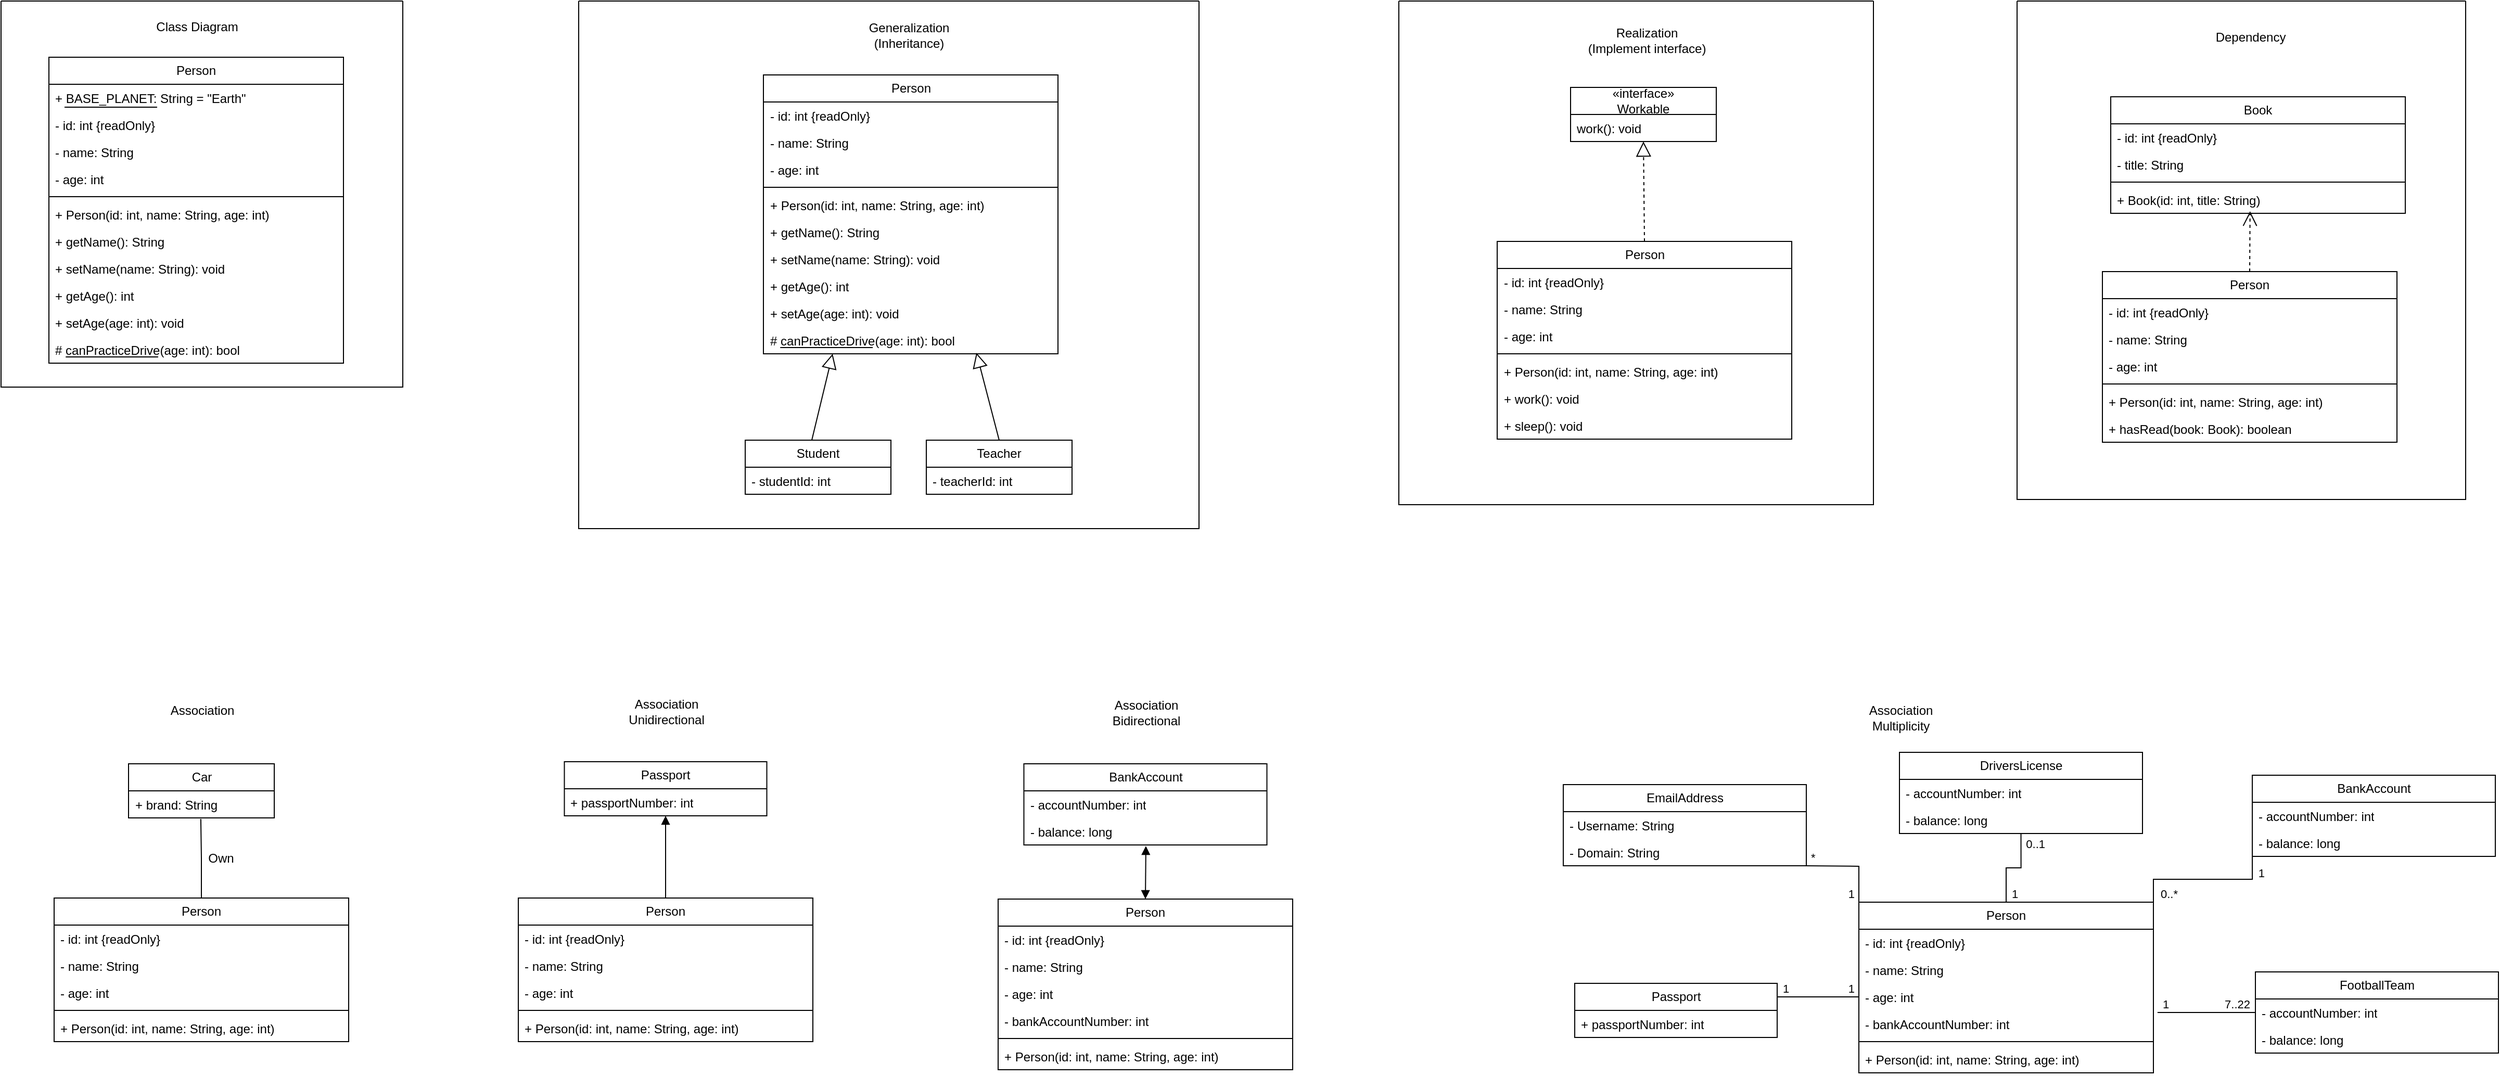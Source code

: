 <mxfile version="24.7.13">
  <diagram name="Page-1" id="etVlhiiT5bMe6d0pypbC">
    <mxGraphModel dx="2284" dy="759" grid="0" gridSize="10" guides="1" tooltips="1" connect="1" arrows="1" fold="1" page="1" pageScale="1" pageWidth="850" pageHeight="1100" background="none" math="0" shadow="0">
      <root>
        <mxCell id="0" />
        <mxCell id="1" parent="0" />
        <mxCell id="fOX6goUL02FyGiLr_u4U-35" value="Person" style="swimlane;fontStyle=0;childLayout=stackLayout;horizontal=1;startSize=26;fillColor=none;horizontalStack=0;resizeParent=1;resizeParentMax=0;resizeLast=0;collapsible=1;marginBottom=0;whiteSpace=wrap;html=1;" vertex="1" parent="1">
          <mxGeometry x="-768" y="102" width="283" height="294" as="geometry" />
        </mxCell>
        <mxCell id="fOX6goUL02FyGiLr_u4U-71" value="+ BASE_PLANET: String = &quot;Earth&quot;" style="text;strokeColor=none;fillColor=none;align=left;verticalAlign=top;spacingLeft=4;spacingRight=4;overflow=hidden;rotatable=0;points=[[0,0.5],[1,0.5]];portConstraint=eastwest;whiteSpace=wrap;html=1;" vertex="1" parent="fOX6goUL02FyGiLr_u4U-35">
          <mxGeometry y="26" width="283" height="26" as="geometry" />
        </mxCell>
        <mxCell id="fOX6goUL02FyGiLr_u4U-47" value="- id: int {readOnly}" style="text;strokeColor=none;fillColor=none;align=left;verticalAlign=top;spacingLeft=4;spacingRight=4;overflow=hidden;rotatable=0;points=[[0,0.5],[1,0.5]];portConstraint=eastwest;whiteSpace=wrap;html=1;" vertex="1" parent="fOX6goUL02FyGiLr_u4U-35">
          <mxGeometry y="52" width="283" height="26" as="geometry" />
        </mxCell>
        <mxCell id="fOX6goUL02FyGiLr_u4U-36" value="- name: String" style="text;strokeColor=none;fillColor=none;align=left;verticalAlign=top;spacingLeft=4;spacingRight=4;overflow=hidden;rotatable=0;points=[[0,0.5],[1,0.5]];portConstraint=eastwest;whiteSpace=wrap;html=1;" vertex="1" parent="fOX6goUL02FyGiLr_u4U-35">
          <mxGeometry y="78" width="283" height="26" as="geometry" />
        </mxCell>
        <mxCell id="fOX6goUL02FyGiLr_u4U-37" value="- age: int" style="text;strokeColor=none;fillColor=none;align=left;verticalAlign=top;spacingLeft=4;spacingRight=4;overflow=hidden;rotatable=0;points=[[0,0.5],[1,0.5]];portConstraint=eastwest;whiteSpace=wrap;html=1;" vertex="1" parent="fOX6goUL02FyGiLr_u4U-35">
          <mxGeometry y="104" width="283" height="26" as="geometry" />
        </mxCell>
        <mxCell id="fOX6goUL02FyGiLr_u4U-39" value="" style="line;strokeWidth=1;fillColor=none;align=left;verticalAlign=middle;spacingTop=-1;spacingLeft=3;spacingRight=3;rotatable=0;labelPosition=right;points=[];portConstraint=eastwest;strokeColor=inherit;" vertex="1" parent="fOX6goUL02FyGiLr_u4U-35">
          <mxGeometry y="130" width="283" height="8" as="geometry" />
        </mxCell>
        <mxCell id="fOX6goUL02FyGiLr_u4U-38" value="+ Person(id: int, name: String, age: int)" style="text;strokeColor=none;fillColor=none;align=left;verticalAlign=top;spacingLeft=4;spacingRight=4;overflow=hidden;rotatable=0;points=[[0,0.5],[1,0.5]];portConstraint=eastwest;whiteSpace=wrap;html=1;" vertex="1" parent="fOX6goUL02FyGiLr_u4U-35">
          <mxGeometry y="138" width="283" height="26" as="geometry" />
        </mxCell>
        <mxCell id="fOX6goUL02FyGiLr_u4U-40" value="&lt;div&gt;+ getName(): String&lt;br&gt;&lt;/div&gt;" style="text;strokeColor=none;fillColor=none;align=left;verticalAlign=top;spacingLeft=4;spacingRight=4;overflow=hidden;rotatable=0;points=[[0,0.5],[1,0.5]];portConstraint=eastwest;whiteSpace=wrap;html=1;" vertex="1" parent="fOX6goUL02FyGiLr_u4U-35">
          <mxGeometry y="164" width="283" height="26" as="geometry" />
        </mxCell>
        <mxCell id="fOX6goUL02FyGiLr_u4U-41" value="+ setName(name: String): void" style="text;strokeColor=none;fillColor=none;align=left;verticalAlign=top;spacingLeft=4;spacingRight=4;overflow=hidden;rotatable=0;points=[[0,0.5],[1,0.5]];portConstraint=eastwest;whiteSpace=wrap;html=1;" vertex="1" parent="fOX6goUL02FyGiLr_u4U-35">
          <mxGeometry y="190" width="283" height="26" as="geometry" />
        </mxCell>
        <mxCell id="fOX6goUL02FyGiLr_u4U-42" value="+ getAge(): int" style="text;strokeColor=none;fillColor=none;align=left;verticalAlign=top;spacingLeft=4;spacingRight=4;overflow=hidden;rotatable=0;points=[[0,0.5],[1,0.5]];portConstraint=eastwest;whiteSpace=wrap;html=1;" vertex="1" parent="fOX6goUL02FyGiLr_u4U-35">
          <mxGeometry y="216" width="283" height="26" as="geometry" />
        </mxCell>
        <mxCell id="fOX6goUL02FyGiLr_u4U-43" value="+ setAge(age: int): void" style="text;strokeColor=none;fillColor=none;align=left;verticalAlign=top;spacingLeft=4;spacingRight=4;overflow=hidden;rotatable=0;points=[[0,0.5],[1,0.5]];portConstraint=eastwest;whiteSpace=wrap;html=1;" vertex="1" parent="fOX6goUL02FyGiLr_u4U-35">
          <mxGeometry y="242" width="283" height="26" as="geometry" />
        </mxCell>
        <mxCell id="fOX6goUL02FyGiLr_u4U-44" value="# &lt;span&gt;canPracticeDrive&lt;/span&gt;(age: int): bool" style="text;strokeColor=none;fillColor=none;align=left;verticalAlign=top;spacingLeft=4;spacingRight=4;overflow=hidden;rotatable=0;points=[[0,0.5],[1,0.5]];portConstraint=eastwest;whiteSpace=wrap;html=1;fontStyle=0" vertex="1" parent="fOX6goUL02FyGiLr_u4U-35">
          <mxGeometry y="268" width="283" height="26" as="geometry" />
        </mxCell>
        <mxCell id="fOX6goUL02FyGiLr_u4U-45" value="" style="endArrow=none;html=1;rounded=0;exitX=0.057;exitY=0.769;exitDx=0;exitDy=0;exitPerimeter=0;" edge="1" parent="fOX6goUL02FyGiLr_u4U-35" source="fOX6goUL02FyGiLr_u4U-44">
          <mxGeometry width="50" height="50" relative="1" as="geometry">
            <mxPoint x="48" y="286" as="sourcePoint" />
            <mxPoint x="105" y="288" as="targetPoint" />
          </mxGeometry>
        </mxCell>
        <mxCell id="fOX6goUL02FyGiLr_u4U-46" value="Class Diagram" style="text;html=1;align=center;verticalAlign=middle;resizable=0;points=[];autosize=1;strokeColor=none;fillColor=none;" vertex="1" parent="1">
          <mxGeometry x="-675" y="60" width="97" height="26" as="geometry" />
        </mxCell>
        <mxCell id="fOX6goUL02FyGiLr_u4U-48" value="" style="swimlane;startSize=0;" vertex="1" parent="1">
          <mxGeometry x="-814" y="48" width="386" height="371" as="geometry" />
        </mxCell>
        <mxCell id="fOX6goUL02FyGiLr_u4U-72" value="" style="endArrow=none;html=1;rounded=0;exitX=0.057;exitY=0.769;exitDx=0;exitDy=0;exitPerimeter=0;" edge="1" parent="fOX6goUL02FyGiLr_u4U-48">
          <mxGeometry width="50" height="50" relative="1" as="geometry">
            <mxPoint x="61" y="102" as="sourcePoint" />
            <mxPoint x="150" y="102" as="targetPoint" />
          </mxGeometry>
        </mxCell>
        <mxCell id="fOX6goUL02FyGiLr_u4U-52" value="" style="endArrow=block;endFill=0;endSize=12;html=1;rounded=0;exitX=0.457;exitY=0;exitDx=0;exitDy=0;exitPerimeter=0;entryX=0.221;entryY=0.962;entryDx=0;entryDy=0;entryPerimeter=0;" edge="1" parent="1" source="fOX6goUL02FyGiLr_u4U-18">
          <mxGeometry width="160" relative="1" as="geometry">
            <mxPoint x="-131" y="424" as="sourcePoint" />
            <mxPoint x="-14.993" y="387.012" as="targetPoint" />
          </mxGeometry>
        </mxCell>
        <mxCell id="fOX6goUL02FyGiLr_u4U-55" value="" style="swimlane;startSize=0;" vertex="1" parent="1">
          <mxGeometry x="-259" y="48" width="596" height="507" as="geometry" />
        </mxCell>
        <mxCell id="fOX6goUL02FyGiLr_u4U-58" value="Person" style="swimlane;fontStyle=0;childLayout=stackLayout;horizontal=1;startSize=26;fillColor=none;horizontalStack=0;resizeParent=1;resizeParentMax=0;resizeLast=0;collapsible=1;marginBottom=0;whiteSpace=wrap;html=1;" vertex="1" parent="fOX6goUL02FyGiLr_u4U-55">
          <mxGeometry x="177.5" y="71" width="283" height="268" as="geometry" />
        </mxCell>
        <mxCell id="fOX6goUL02FyGiLr_u4U-59" value="- id: int {readOnly}" style="text;strokeColor=none;fillColor=none;align=left;verticalAlign=top;spacingLeft=4;spacingRight=4;overflow=hidden;rotatable=0;points=[[0,0.5],[1,0.5]];portConstraint=eastwest;whiteSpace=wrap;html=1;" vertex="1" parent="fOX6goUL02FyGiLr_u4U-58">
          <mxGeometry y="26" width="283" height="26" as="geometry" />
        </mxCell>
        <mxCell id="fOX6goUL02FyGiLr_u4U-60" value="- name: String" style="text;strokeColor=none;fillColor=none;align=left;verticalAlign=top;spacingLeft=4;spacingRight=4;overflow=hidden;rotatable=0;points=[[0,0.5],[1,0.5]];portConstraint=eastwest;whiteSpace=wrap;html=1;" vertex="1" parent="fOX6goUL02FyGiLr_u4U-58">
          <mxGeometry y="52" width="283" height="26" as="geometry" />
        </mxCell>
        <mxCell id="fOX6goUL02FyGiLr_u4U-61" value="- age: int" style="text;strokeColor=none;fillColor=none;align=left;verticalAlign=top;spacingLeft=4;spacingRight=4;overflow=hidden;rotatable=0;points=[[0,0.5],[1,0.5]];portConstraint=eastwest;whiteSpace=wrap;html=1;" vertex="1" parent="fOX6goUL02FyGiLr_u4U-58">
          <mxGeometry y="78" width="283" height="26" as="geometry" />
        </mxCell>
        <mxCell id="fOX6goUL02FyGiLr_u4U-62" value="" style="line;strokeWidth=1;fillColor=none;align=left;verticalAlign=middle;spacingTop=-1;spacingLeft=3;spacingRight=3;rotatable=0;labelPosition=right;points=[];portConstraint=eastwest;strokeColor=inherit;" vertex="1" parent="fOX6goUL02FyGiLr_u4U-58">
          <mxGeometry y="104" width="283" height="8" as="geometry" />
        </mxCell>
        <mxCell id="fOX6goUL02FyGiLr_u4U-63" value="+ Person(id: int, name: String, age: int)" style="text;strokeColor=none;fillColor=none;align=left;verticalAlign=top;spacingLeft=4;spacingRight=4;overflow=hidden;rotatable=0;points=[[0,0.5],[1,0.5]];portConstraint=eastwest;whiteSpace=wrap;html=1;" vertex="1" parent="fOX6goUL02FyGiLr_u4U-58">
          <mxGeometry y="112" width="283" height="26" as="geometry" />
        </mxCell>
        <mxCell id="fOX6goUL02FyGiLr_u4U-64" value="&lt;div&gt;+ getName(): String&lt;br&gt;&lt;/div&gt;" style="text;strokeColor=none;fillColor=none;align=left;verticalAlign=top;spacingLeft=4;spacingRight=4;overflow=hidden;rotatable=0;points=[[0,0.5],[1,0.5]];portConstraint=eastwest;whiteSpace=wrap;html=1;" vertex="1" parent="fOX6goUL02FyGiLr_u4U-58">
          <mxGeometry y="138" width="283" height="26" as="geometry" />
        </mxCell>
        <mxCell id="fOX6goUL02FyGiLr_u4U-65" value="+ setName(name: String): void" style="text;strokeColor=none;fillColor=none;align=left;verticalAlign=top;spacingLeft=4;spacingRight=4;overflow=hidden;rotatable=0;points=[[0,0.5],[1,0.5]];portConstraint=eastwest;whiteSpace=wrap;html=1;" vertex="1" parent="fOX6goUL02FyGiLr_u4U-58">
          <mxGeometry y="164" width="283" height="26" as="geometry" />
        </mxCell>
        <mxCell id="fOX6goUL02FyGiLr_u4U-66" value="+ getAge(): int" style="text;strokeColor=none;fillColor=none;align=left;verticalAlign=top;spacingLeft=4;spacingRight=4;overflow=hidden;rotatable=0;points=[[0,0.5],[1,0.5]];portConstraint=eastwest;whiteSpace=wrap;html=1;" vertex="1" parent="fOX6goUL02FyGiLr_u4U-58">
          <mxGeometry y="190" width="283" height="26" as="geometry" />
        </mxCell>
        <mxCell id="fOX6goUL02FyGiLr_u4U-67" value="+ setAge(age: int): void" style="text;strokeColor=none;fillColor=none;align=left;verticalAlign=top;spacingLeft=4;spacingRight=4;overflow=hidden;rotatable=0;points=[[0,0.5],[1,0.5]];portConstraint=eastwest;whiteSpace=wrap;html=1;" vertex="1" parent="fOX6goUL02FyGiLr_u4U-58">
          <mxGeometry y="216" width="283" height="26" as="geometry" />
        </mxCell>
        <mxCell id="fOX6goUL02FyGiLr_u4U-68" value="# &lt;span&gt;canPracticeDrive&lt;/span&gt;(age: int): bool" style="text;strokeColor=none;fillColor=none;align=left;verticalAlign=top;spacingLeft=4;spacingRight=4;overflow=hidden;rotatable=0;points=[[0,0.5],[1,0.5]];portConstraint=eastwest;whiteSpace=wrap;html=1;fontStyle=0" vertex="1" parent="fOX6goUL02FyGiLr_u4U-58">
          <mxGeometry y="242" width="283" height="26" as="geometry" />
        </mxCell>
        <mxCell id="fOX6goUL02FyGiLr_u4U-69" value="" style="endArrow=none;html=1;rounded=0;exitX=0.057;exitY=0.769;exitDx=0;exitDy=0;exitPerimeter=0;" edge="1" parent="fOX6goUL02FyGiLr_u4U-58" source="fOX6goUL02FyGiLr_u4U-68">
          <mxGeometry width="50" height="50" relative="1" as="geometry">
            <mxPoint x="48" y="286" as="sourcePoint" />
            <mxPoint x="105" y="262" as="targetPoint" />
          </mxGeometry>
        </mxCell>
        <mxCell id="fOX6goUL02FyGiLr_u4U-49" value="Generalization &lt;br&gt;&lt;div&gt;(Inheritance)&lt;/div&gt;" style="text;html=1;align=center;verticalAlign=middle;resizable=0;points=[];autosize=1;strokeColor=none;fillColor=none;" vertex="1" parent="fOX6goUL02FyGiLr_u4U-55">
          <mxGeometry x="269" y="12" width="95" height="41" as="geometry" />
        </mxCell>
        <mxCell id="fOX6goUL02FyGiLr_u4U-22" value="Teacher" style="swimlane;fontStyle=0;childLayout=stackLayout;horizontal=1;startSize=26;fillColor=none;horizontalStack=0;resizeParent=1;resizeParentMax=0;resizeLast=0;collapsible=1;marginBottom=0;whiteSpace=wrap;html=1;" vertex="1" parent="fOX6goUL02FyGiLr_u4U-55">
          <mxGeometry x="334" y="422" width="140" height="52" as="geometry" />
        </mxCell>
        <mxCell id="fOX6goUL02FyGiLr_u4U-57" value="- teacherId: int" style="text;strokeColor=none;fillColor=none;align=left;verticalAlign=top;spacingLeft=4;spacingRight=4;overflow=hidden;rotatable=0;points=[[0,0.5],[1,0.5]];portConstraint=eastwest;whiteSpace=wrap;html=1;" vertex="1" parent="fOX6goUL02FyGiLr_u4U-55">
          <mxGeometry x="334" y="448" width="140" height="26" as="geometry" />
        </mxCell>
        <mxCell id="fOX6goUL02FyGiLr_u4U-18" value="Student" style="swimlane;fontStyle=0;childLayout=stackLayout;horizontal=1;startSize=26;fillColor=none;horizontalStack=0;resizeParent=1;resizeParentMax=0;resizeLast=0;collapsible=1;marginBottom=0;whiteSpace=wrap;html=1;" vertex="1" parent="fOX6goUL02FyGiLr_u4U-55">
          <mxGeometry x="160" y="422" width="140" height="52" as="geometry" />
        </mxCell>
        <mxCell id="fOX6goUL02FyGiLr_u4U-70" value="- studentId: int" style="text;strokeColor=none;fillColor=none;align=left;verticalAlign=top;spacingLeft=4;spacingRight=4;overflow=hidden;rotatable=0;points=[[0,0.5],[1,0.5]];portConstraint=eastwest;whiteSpace=wrap;html=1;" vertex="1" parent="fOX6goUL02FyGiLr_u4U-18">
          <mxGeometry y="26" width="140" height="26" as="geometry" />
        </mxCell>
        <mxCell id="fOX6goUL02FyGiLr_u4U-53" value="" style="endArrow=block;endFill=0;endSize=12;html=1;rounded=0;exitX=0.5;exitY=0;exitDx=0;exitDy=0;entryX=0.723;entryY=0.962;entryDx=0;entryDy=0;entryPerimeter=0;" edge="1" parent="fOX6goUL02FyGiLr_u4U-55" source="fOX6goUL02FyGiLr_u4U-22" target="fOX6goUL02FyGiLr_u4U-68">
          <mxGeometry width="160" relative="1" as="geometry">
            <mxPoint x="144" y="433" as="sourcePoint" />
            <mxPoint x="320" y="338" as="targetPoint" />
          </mxGeometry>
        </mxCell>
        <mxCell id="fOX6goUL02FyGiLr_u4U-73" value="Person" style="swimlane;fontStyle=0;childLayout=stackLayout;horizontal=1;startSize=26;fillColor=none;horizontalStack=0;resizeParent=1;resizeParentMax=0;resizeLast=0;collapsible=1;marginBottom=0;whiteSpace=wrap;html=1;" vertex="1" parent="1">
          <mxGeometry x="623.5" y="279" width="283" height="190" as="geometry" />
        </mxCell>
        <mxCell id="fOX6goUL02FyGiLr_u4U-74" value="- id: int {readOnly}" style="text;strokeColor=none;fillColor=none;align=left;verticalAlign=top;spacingLeft=4;spacingRight=4;overflow=hidden;rotatable=0;points=[[0,0.5],[1,0.5]];portConstraint=eastwest;whiteSpace=wrap;html=1;" vertex="1" parent="fOX6goUL02FyGiLr_u4U-73">
          <mxGeometry y="26" width="283" height="26" as="geometry" />
        </mxCell>
        <mxCell id="fOX6goUL02FyGiLr_u4U-75" value="- name: String" style="text;strokeColor=none;fillColor=none;align=left;verticalAlign=top;spacingLeft=4;spacingRight=4;overflow=hidden;rotatable=0;points=[[0,0.5],[1,0.5]];portConstraint=eastwest;whiteSpace=wrap;html=1;" vertex="1" parent="fOX6goUL02FyGiLr_u4U-73">
          <mxGeometry y="52" width="283" height="26" as="geometry" />
        </mxCell>
        <mxCell id="fOX6goUL02FyGiLr_u4U-76" value="- age: int" style="text;strokeColor=none;fillColor=none;align=left;verticalAlign=top;spacingLeft=4;spacingRight=4;overflow=hidden;rotatable=0;points=[[0,0.5],[1,0.5]];portConstraint=eastwest;whiteSpace=wrap;html=1;" vertex="1" parent="fOX6goUL02FyGiLr_u4U-73">
          <mxGeometry y="78" width="283" height="26" as="geometry" />
        </mxCell>
        <mxCell id="fOX6goUL02FyGiLr_u4U-77" value="" style="line;strokeWidth=1;fillColor=none;align=left;verticalAlign=middle;spacingTop=-1;spacingLeft=3;spacingRight=3;rotatable=0;labelPosition=right;points=[];portConstraint=eastwest;strokeColor=inherit;" vertex="1" parent="fOX6goUL02FyGiLr_u4U-73">
          <mxGeometry y="104" width="283" height="8" as="geometry" />
        </mxCell>
        <mxCell id="fOX6goUL02FyGiLr_u4U-78" value="+ Person(id: int, name: String, age: int)" style="text;strokeColor=none;fillColor=none;align=left;verticalAlign=top;spacingLeft=4;spacingRight=4;overflow=hidden;rotatable=0;points=[[0,0.5],[1,0.5]];portConstraint=eastwest;whiteSpace=wrap;html=1;" vertex="1" parent="fOX6goUL02FyGiLr_u4U-73">
          <mxGeometry y="112" width="283" height="26" as="geometry" />
        </mxCell>
        <mxCell id="fOX6goUL02FyGiLr_u4U-89" value="+ work(): void" style="text;strokeColor=none;fillColor=none;align=left;verticalAlign=top;spacingLeft=4;spacingRight=4;overflow=hidden;rotatable=0;points=[[0,0.5],[1,0.5]];portConstraint=eastwest;whiteSpace=wrap;html=1;" vertex="1" parent="fOX6goUL02FyGiLr_u4U-73">
          <mxGeometry y="138" width="283" height="26" as="geometry" />
        </mxCell>
        <mxCell id="fOX6goUL02FyGiLr_u4U-90" value="+ sleep(): void" style="text;strokeColor=none;fillColor=none;align=left;verticalAlign=top;spacingLeft=4;spacingRight=4;overflow=hidden;rotatable=0;points=[[0,0.5],[1,0.5]];portConstraint=eastwest;whiteSpace=wrap;html=1;" vertex="1" parent="fOX6goUL02FyGiLr_u4U-73">
          <mxGeometry y="164" width="283" height="26" as="geometry" />
        </mxCell>
        <mxCell id="fOX6goUL02FyGiLr_u4U-110" value="" style="swimlane;startSize=0;" vertex="1" parent="1">
          <mxGeometry x="529" y="48" width="456" height="484" as="geometry" />
        </mxCell>
        <mxCell id="fOX6goUL02FyGiLr_u4U-85" value="&lt;div&gt;«interface»&lt;br&gt;&lt;/div&gt;&lt;div&gt;Workable&lt;/div&gt;" style="swimlane;fontStyle=0;childLayout=stackLayout;horizontal=1;startSize=26;fillColor=none;horizontalStack=0;resizeParent=1;resizeParentMax=0;resizeLast=0;collapsible=1;marginBottom=0;whiteSpace=wrap;html=1;" vertex="1" parent="fOX6goUL02FyGiLr_u4U-110">
          <mxGeometry x="165" y="83" width="140" height="52" as="geometry" />
        </mxCell>
        <mxCell id="fOX6goUL02FyGiLr_u4U-86" value="work(): void" style="text;strokeColor=none;fillColor=none;align=left;verticalAlign=top;spacingLeft=4;spacingRight=4;overflow=hidden;rotatable=0;points=[[0,0.5],[1,0.5]];portConstraint=eastwest;whiteSpace=wrap;html=1;" vertex="1" parent="fOX6goUL02FyGiLr_u4U-85">
          <mxGeometry y="26" width="140" height="26" as="geometry" />
        </mxCell>
        <mxCell id="fOX6goUL02FyGiLr_u4U-112" value="&lt;div&gt;Realization&lt;/div&gt;(Implement interface)" style="text;html=1;align=center;verticalAlign=middle;resizable=0;points=[];autosize=1;strokeColor=none;fillColor=none;" vertex="1" parent="fOX6goUL02FyGiLr_u4U-110">
          <mxGeometry x="172" y="17" width="131" height="41" as="geometry" />
        </mxCell>
        <mxCell id="fOX6goUL02FyGiLr_u4U-111" value="" style="endArrow=block;dashed=1;endFill=0;endSize=12;html=1;rounded=0;exitX=0.5;exitY=0;exitDx=0;exitDy=0;entryX=0.5;entryY=1;entryDx=0;entryDy=0;" edge="1" parent="1" source="fOX6goUL02FyGiLr_u4U-73" target="fOX6goUL02FyGiLr_u4U-85">
          <mxGeometry width="160" relative="1" as="geometry">
            <mxPoint x="793" y="240" as="sourcePoint" />
            <mxPoint x="953" y="240" as="targetPoint" />
          </mxGeometry>
        </mxCell>
        <mxCell id="fOX6goUL02FyGiLr_u4U-113" value="Person" style="swimlane;fontStyle=0;childLayout=stackLayout;horizontal=1;startSize=26;fillColor=none;horizontalStack=0;resizeParent=1;resizeParentMax=0;resizeLast=0;collapsible=1;marginBottom=0;whiteSpace=wrap;html=1;" vertex="1" parent="1">
          <mxGeometry x="1205" y="308" width="283" height="164" as="geometry" />
        </mxCell>
        <mxCell id="fOX6goUL02FyGiLr_u4U-114" value="- id: int {readOnly}" style="text;strokeColor=none;fillColor=none;align=left;verticalAlign=top;spacingLeft=4;spacingRight=4;overflow=hidden;rotatable=0;points=[[0,0.5],[1,0.5]];portConstraint=eastwest;whiteSpace=wrap;html=1;" vertex="1" parent="fOX6goUL02FyGiLr_u4U-113">
          <mxGeometry y="26" width="283" height="26" as="geometry" />
        </mxCell>
        <mxCell id="fOX6goUL02FyGiLr_u4U-115" value="- name: String" style="text;strokeColor=none;fillColor=none;align=left;verticalAlign=top;spacingLeft=4;spacingRight=4;overflow=hidden;rotatable=0;points=[[0,0.5],[1,0.5]];portConstraint=eastwest;whiteSpace=wrap;html=1;" vertex="1" parent="fOX6goUL02FyGiLr_u4U-113">
          <mxGeometry y="52" width="283" height="26" as="geometry" />
        </mxCell>
        <mxCell id="fOX6goUL02FyGiLr_u4U-116" value="- age: int" style="text;strokeColor=none;fillColor=none;align=left;verticalAlign=top;spacingLeft=4;spacingRight=4;overflow=hidden;rotatable=0;points=[[0,0.5],[1,0.5]];portConstraint=eastwest;whiteSpace=wrap;html=1;" vertex="1" parent="fOX6goUL02FyGiLr_u4U-113">
          <mxGeometry y="78" width="283" height="26" as="geometry" />
        </mxCell>
        <mxCell id="fOX6goUL02FyGiLr_u4U-117" value="" style="line;strokeWidth=1;fillColor=none;align=left;verticalAlign=middle;spacingTop=-1;spacingLeft=3;spacingRight=3;rotatable=0;labelPosition=right;points=[];portConstraint=eastwest;strokeColor=inherit;" vertex="1" parent="fOX6goUL02FyGiLr_u4U-113">
          <mxGeometry y="104" width="283" height="8" as="geometry" />
        </mxCell>
        <mxCell id="fOX6goUL02FyGiLr_u4U-118" value="+ Person(id: int, name: String, age: int)" style="text;strokeColor=none;fillColor=none;align=left;verticalAlign=top;spacingLeft=4;spacingRight=4;overflow=hidden;rotatable=0;points=[[0,0.5],[1,0.5]];portConstraint=eastwest;whiteSpace=wrap;html=1;" vertex="1" parent="fOX6goUL02FyGiLr_u4U-113">
          <mxGeometry y="112" width="283" height="26" as="geometry" />
        </mxCell>
        <mxCell id="fOX6goUL02FyGiLr_u4U-119" value="+ hasRead(book: Book): boolean" style="text;strokeColor=none;fillColor=none;align=left;verticalAlign=top;spacingLeft=4;spacingRight=4;overflow=hidden;rotatable=0;points=[[0,0.5],[1,0.5]];portConstraint=eastwest;whiteSpace=wrap;html=1;" vertex="1" parent="fOX6goUL02FyGiLr_u4U-113">
          <mxGeometry y="138" width="283" height="26" as="geometry" />
        </mxCell>
        <mxCell id="fOX6goUL02FyGiLr_u4U-121" value="Book" style="swimlane;fontStyle=0;childLayout=stackLayout;horizontal=1;startSize=26;fillColor=none;horizontalStack=0;resizeParent=1;resizeParentMax=0;resizeLast=0;collapsible=1;marginBottom=0;whiteSpace=wrap;html=1;" vertex="1" parent="1">
          <mxGeometry x="1213" y="140" width="283" height="112" as="geometry" />
        </mxCell>
        <mxCell id="fOX6goUL02FyGiLr_u4U-122" value="- id: int {readOnly}" style="text;strokeColor=none;fillColor=none;align=left;verticalAlign=top;spacingLeft=4;spacingRight=4;overflow=hidden;rotatable=0;points=[[0,0.5],[1,0.5]];portConstraint=eastwest;whiteSpace=wrap;html=1;" vertex="1" parent="fOX6goUL02FyGiLr_u4U-121">
          <mxGeometry y="26" width="283" height="26" as="geometry" />
        </mxCell>
        <mxCell id="fOX6goUL02FyGiLr_u4U-123" value="- title: String" style="text;strokeColor=none;fillColor=none;align=left;verticalAlign=top;spacingLeft=4;spacingRight=4;overflow=hidden;rotatable=0;points=[[0,0.5],[1,0.5]];portConstraint=eastwest;whiteSpace=wrap;html=1;" vertex="1" parent="fOX6goUL02FyGiLr_u4U-121">
          <mxGeometry y="52" width="283" height="26" as="geometry" />
        </mxCell>
        <mxCell id="fOX6goUL02FyGiLr_u4U-125" value="" style="line;strokeWidth=1;fillColor=none;align=left;verticalAlign=middle;spacingTop=-1;spacingLeft=3;spacingRight=3;rotatable=0;labelPosition=right;points=[];portConstraint=eastwest;strokeColor=inherit;" vertex="1" parent="fOX6goUL02FyGiLr_u4U-121">
          <mxGeometry y="78" width="283" height="8" as="geometry" />
        </mxCell>
        <mxCell id="fOX6goUL02FyGiLr_u4U-126" value="+ Book(id: int, title: String)" style="text;strokeColor=none;fillColor=none;align=left;verticalAlign=top;spacingLeft=4;spacingRight=4;overflow=hidden;rotatable=0;points=[[0,0.5],[1,0.5]];portConstraint=eastwest;whiteSpace=wrap;html=1;" vertex="1" parent="fOX6goUL02FyGiLr_u4U-121">
          <mxGeometry y="86" width="283" height="26" as="geometry" />
        </mxCell>
        <mxCell id="fOX6goUL02FyGiLr_u4U-128" value="" style="endArrow=open;endSize=12;dashed=1;html=1;rounded=0;exitX=0.5;exitY=0;exitDx=0;exitDy=0;entryX=0.473;entryY=0.923;entryDx=0;entryDy=0;entryPerimeter=0;" edge="1" parent="1" source="fOX6goUL02FyGiLr_u4U-113" target="fOX6goUL02FyGiLr_u4U-126">
          <mxGeometry width="160" relative="1" as="geometry">
            <mxPoint x="1527" y="295" as="sourcePoint" />
            <mxPoint x="1424" y="282" as="targetPoint" />
          </mxGeometry>
        </mxCell>
        <mxCell id="fOX6goUL02FyGiLr_u4U-133" value="" style="swimlane;startSize=0;" vertex="1" parent="1">
          <mxGeometry x="1123" y="48" width="431" height="479" as="geometry" />
        </mxCell>
        <mxCell id="fOX6goUL02FyGiLr_u4U-134" value="Dependency" style="text;html=1;align=center;verticalAlign=middle;resizable=0;points=[];autosize=1;strokeColor=none;fillColor=none;" vertex="1" parent="fOX6goUL02FyGiLr_u4U-133">
          <mxGeometry x="181" y="22" width="85" height="26" as="geometry" />
        </mxCell>
        <mxCell id="fOX6goUL02FyGiLr_u4U-135" value="Person" style="swimlane;fontStyle=0;childLayout=stackLayout;horizontal=1;startSize=26;fillColor=none;horizontalStack=0;resizeParent=1;resizeParentMax=0;resizeLast=0;collapsible=1;marginBottom=0;whiteSpace=wrap;html=1;" vertex="1" parent="1">
          <mxGeometry x="-763" y="910" width="283" height="138" as="geometry" />
        </mxCell>
        <mxCell id="fOX6goUL02FyGiLr_u4U-136" value="- id: int {readOnly}" style="text;strokeColor=none;fillColor=none;align=left;verticalAlign=top;spacingLeft=4;spacingRight=4;overflow=hidden;rotatable=0;points=[[0,0.5],[1,0.5]];portConstraint=eastwest;whiteSpace=wrap;html=1;" vertex="1" parent="fOX6goUL02FyGiLr_u4U-135">
          <mxGeometry y="26" width="283" height="26" as="geometry" />
        </mxCell>
        <mxCell id="fOX6goUL02FyGiLr_u4U-137" value="- name: String" style="text;strokeColor=none;fillColor=none;align=left;verticalAlign=top;spacingLeft=4;spacingRight=4;overflow=hidden;rotatable=0;points=[[0,0.5],[1,0.5]];portConstraint=eastwest;whiteSpace=wrap;html=1;" vertex="1" parent="fOX6goUL02FyGiLr_u4U-135">
          <mxGeometry y="52" width="283" height="26" as="geometry" />
        </mxCell>
        <mxCell id="fOX6goUL02FyGiLr_u4U-138" value="- age: int" style="text;strokeColor=none;fillColor=none;align=left;verticalAlign=top;spacingLeft=4;spacingRight=4;overflow=hidden;rotatable=0;points=[[0,0.5],[1,0.5]];portConstraint=eastwest;whiteSpace=wrap;html=1;" vertex="1" parent="fOX6goUL02FyGiLr_u4U-135">
          <mxGeometry y="78" width="283" height="26" as="geometry" />
        </mxCell>
        <mxCell id="fOX6goUL02FyGiLr_u4U-139" value="" style="line;strokeWidth=1;fillColor=none;align=left;verticalAlign=middle;spacingTop=-1;spacingLeft=3;spacingRight=3;rotatable=0;labelPosition=right;points=[];portConstraint=eastwest;strokeColor=inherit;" vertex="1" parent="fOX6goUL02FyGiLr_u4U-135">
          <mxGeometry y="104" width="283" height="8" as="geometry" />
        </mxCell>
        <mxCell id="fOX6goUL02FyGiLr_u4U-140" value="+ Person(id: int, name: String, age: int)" style="text;strokeColor=none;fillColor=none;align=left;verticalAlign=top;spacingLeft=4;spacingRight=4;overflow=hidden;rotatable=0;points=[[0,0.5],[1,0.5]];portConstraint=eastwest;whiteSpace=wrap;html=1;" vertex="1" parent="fOX6goUL02FyGiLr_u4U-135">
          <mxGeometry y="112" width="283" height="26" as="geometry" />
        </mxCell>
        <mxCell id="fOX6goUL02FyGiLr_u4U-142" value="Car" style="swimlane;fontStyle=0;childLayout=stackLayout;horizontal=1;startSize=26;fillColor=none;horizontalStack=0;resizeParent=1;resizeParentMax=0;resizeLast=0;collapsible=1;marginBottom=0;whiteSpace=wrap;html=1;" vertex="1" parent="1">
          <mxGeometry x="-691.5" y="781" width="140" height="52" as="geometry" />
        </mxCell>
        <mxCell id="fOX6goUL02FyGiLr_u4U-143" value="+ brand: String" style="text;strokeColor=none;fillColor=none;align=left;verticalAlign=top;spacingLeft=4;spacingRight=4;overflow=hidden;rotatable=0;points=[[0,0.5],[1,0.5]];portConstraint=eastwest;whiteSpace=wrap;html=1;" vertex="1" parent="fOX6goUL02FyGiLr_u4U-142">
          <mxGeometry y="26" width="140" height="26" as="geometry" />
        </mxCell>
        <mxCell id="fOX6goUL02FyGiLr_u4U-146" value="" style="endArrow=none;html=1;edgeStyle=orthogonalEdgeStyle;rounded=0;exitX=0.5;exitY=0;exitDx=0;exitDy=0;entryX=0.496;entryY=1.038;entryDx=0;entryDy=0;entryPerimeter=0;" edge="1" parent="1" source="fOX6goUL02FyGiLr_u4U-135" target="fOX6goUL02FyGiLr_u4U-143">
          <mxGeometry relative="1" as="geometry">
            <mxPoint x="-667" y="883" as="sourcePoint" />
            <mxPoint x="-507" y="883" as="targetPoint" />
          </mxGeometry>
        </mxCell>
        <mxCell id="fOX6goUL02FyGiLr_u4U-149" value="&lt;div&gt;Own&lt;/div&gt;" style="text;html=1;align=center;verticalAlign=middle;resizable=0;points=[];autosize=1;strokeColor=none;fillColor=none;" vertex="1" parent="1">
          <mxGeometry x="-625" y="859" width="43" height="26" as="geometry" />
        </mxCell>
        <mxCell id="fOX6goUL02FyGiLr_u4U-150" value="Association" style="text;html=1;align=center;verticalAlign=middle;resizable=0;points=[];autosize=1;strokeColor=none;fillColor=none;" vertex="1" parent="1">
          <mxGeometry x="-661" y="717" width="79" height="26" as="geometry" />
        </mxCell>
        <mxCell id="fOX6goUL02FyGiLr_u4U-151" value="&lt;div&gt;Association&lt;/div&gt;&lt;div&gt;Unidirectional&lt;br&gt;&lt;/div&gt;" style="text;html=1;align=center;verticalAlign=middle;resizable=0;points=[];autosize=1;strokeColor=none;fillColor=none;" vertex="1" parent="1">
          <mxGeometry x="-221" y="710" width="91" height="41" as="geometry" />
        </mxCell>
        <mxCell id="fOX6goUL02FyGiLr_u4U-152" value="Person" style="swimlane;fontStyle=0;childLayout=stackLayout;horizontal=1;startSize=26;fillColor=none;horizontalStack=0;resizeParent=1;resizeParentMax=0;resizeLast=0;collapsible=1;marginBottom=0;whiteSpace=wrap;html=1;" vertex="1" parent="1">
          <mxGeometry x="-317" y="910" width="283" height="138" as="geometry" />
        </mxCell>
        <mxCell id="fOX6goUL02FyGiLr_u4U-153" value="- id: int {readOnly}" style="text;strokeColor=none;fillColor=none;align=left;verticalAlign=top;spacingLeft=4;spacingRight=4;overflow=hidden;rotatable=0;points=[[0,0.5],[1,0.5]];portConstraint=eastwest;whiteSpace=wrap;html=1;" vertex="1" parent="fOX6goUL02FyGiLr_u4U-152">
          <mxGeometry y="26" width="283" height="26" as="geometry" />
        </mxCell>
        <mxCell id="fOX6goUL02FyGiLr_u4U-154" value="- name: String" style="text;strokeColor=none;fillColor=none;align=left;verticalAlign=top;spacingLeft=4;spacingRight=4;overflow=hidden;rotatable=0;points=[[0,0.5],[1,0.5]];portConstraint=eastwest;whiteSpace=wrap;html=1;" vertex="1" parent="fOX6goUL02FyGiLr_u4U-152">
          <mxGeometry y="52" width="283" height="26" as="geometry" />
        </mxCell>
        <mxCell id="fOX6goUL02FyGiLr_u4U-155" value="- age: int" style="text;strokeColor=none;fillColor=none;align=left;verticalAlign=top;spacingLeft=4;spacingRight=4;overflow=hidden;rotatable=0;points=[[0,0.5],[1,0.5]];portConstraint=eastwest;whiteSpace=wrap;html=1;" vertex="1" parent="fOX6goUL02FyGiLr_u4U-152">
          <mxGeometry y="78" width="283" height="26" as="geometry" />
        </mxCell>
        <mxCell id="fOX6goUL02FyGiLr_u4U-156" value="" style="line;strokeWidth=1;fillColor=none;align=left;verticalAlign=middle;spacingTop=-1;spacingLeft=3;spacingRight=3;rotatable=0;labelPosition=right;points=[];portConstraint=eastwest;strokeColor=inherit;" vertex="1" parent="fOX6goUL02FyGiLr_u4U-152">
          <mxGeometry y="104" width="283" height="8" as="geometry" />
        </mxCell>
        <mxCell id="fOX6goUL02FyGiLr_u4U-157" value="+ Person(id: int, name: String, age: int)" style="text;strokeColor=none;fillColor=none;align=left;verticalAlign=top;spacingLeft=4;spacingRight=4;overflow=hidden;rotatable=0;points=[[0,0.5],[1,0.5]];portConstraint=eastwest;whiteSpace=wrap;html=1;" vertex="1" parent="fOX6goUL02FyGiLr_u4U-152">
          <mxGeometry y="112" width="283" height="26" as="geometry" />
        </mxCell>
        <mxCell id="fOX6goUL02FyGiLr_u4U-158" value="Passport" style="swimlane;fontStyle=0;childLayout=stackLayout;horizontal=1;startSize=26;fillColor=none;horizontalStack=0;resizeParent=1;resizeParentMax=0;resizeLast=0;collapsible=1;marginBottom=0;whiteSpace=wrap;html=1;" vertex="1" parent="1">
          <mxGeometry x="-272.75" y="779" width="194.5" height="52" as="geometry" />
        </mxCell>
        <mxCell id="fOX6goUL02FyGiLr_u4U-159" value="+&amp;nbsp;passportNumber: int" style="text;strokeColor=none;fillColor=none;align=left;verticalAlign=top;spacingLeft=4;spacingRight=4;overflow=hidden;rotatable=0;points=[[0,0.5],[1,0.5]];portConstraint=eastwest;whiteSpace=wrap;html=1;" vertex="1" parent="fOX6goUL02FyGiLr_u4U-158">
          <mxGeometry y="26" width="194.5" height="26" as="geometry" />
        </mxCell>
        <mxCell id="fOX6goUL02FyGiLr_u4U-162" value="" style="endArrow=block;endFill=1;html=1;edgeStyle=orthogonalEdgeStyle;align=left;verticalAlign=top;rounded=0;entryX=0.5;entryY=1;entryDx=0;entryDy=0;exitX=0.5;exitY=0;exitDx=0;exitDy=0;" edge="1" parent="1" source="fOX6goUL02FyGiLr_u4U-152" target="fOX6goUL02FyGiLr_u4U-158">
          <mxGeometry x="-1" relative="1" as="geometry">
            <mxPoint x="-233" y="888" as="sourcePoint" />
            <mxPoint x="-73" y="888" as="targetPoint" />
          </mxGeometry>
        </mxCell>
        <mxCell id="fOX6goUL02FyGiLr_u4U-164" value="&lt;div&gt;Association&lt;/div&gt;&lt;div&gt;Bidirectional&lt;br&gt;&lt;/div&gt;" style="text;html=1;align=center;verticalAlign=middle;resizable=0;points=[];autosize=1;strokeColor=none;fillColor=none;" vertex="1" parent="1">
          <mxGeometry x="244" y="711" width="83" height="41" as="geometry" />
        </mxCell>
        <mxCell id="fOX6goUL02FyGiLr_u4U-165" value="Person" style="swimlane;fontStyle=0;childLayout=stackLayout;horizontal=1;startSize=26;fillColor=none;horizontalStack=0;resizeParent=1;resizeParentMax=0;resizeLast=0;collapsible=1;marginBottom=0;whiteSpace=wrap;html=1;" vertex="1" parent="1">
          <mxGeometry x="144" y="911" width="283" height="164" as="geometry" />
        </mxCell>
        <mxCell id="fOX6goUL02FyGiLr_u4U-166" value="- id: int {readOnly}" style="text;strokeColor=none;fillColor=none;align=left;verticalAlign=top;spacingLeft=4;spacingRight=4;overflow=hidden;rotatable=0;points=[[0,0.5],[1,0.5]];portConstraint=eastwest;whiteSpace=wrap;html=1;" vertex="1" parent="fOX6goUL02FyGiLr_u4U-165">
          <mxGeometry y="26" width="283" height="26" as="geometry" />
        </mxCell>
        <mxCell id="fOX6goUL02FyGiLr_u4U-167" value="- name: String" style="text;strokeColor=none;fillColor=none;align=left;verticalAlign=top;spacingLeft=4;spacingRight=4;overflow=hidden;rotatable=0;points=[[0,0.5],[1,0.5]];portConstraint=eastwest;whiteSpace=wrap;html=1;" vertex="1" parent="fOX6goUL02FyGiLr_u4U-165">
          <mxGeometry y="52" width="283" height="26" as="geometry" />
        </mxCell>
        <mxCell id="fOX6goUL02FyGiLr_u4U-168" value="- age: int" style="text;strokeColor=none;fillColor=none;align=left;verticalAlign=top;spacingLeft=4;spacingRight=4;overflow=hidden;rotatable=0;points=[[0,0.5],[1,0.5]];portConstraint=eastwest;whiteSpace=wrap;html=1;" vertex="1" parent="fOX6goUL02FyGiLr_u4U-165">
          <mxGeometry y="78" width="283" height="26" as="geometry" />
        </mxCell>
        <mxCell id="fOX6goUL02FyGiLr_u4U-175" value="- bankAccountNumber: int" style="text;strokeColor=none;fillColor=none;align=left;verticalAlign=top;spacingLeft=4;spacingRight=4;overflow=hidden;rotatable=0;points=[[0,0.5],[1,0.5]];portConstraint=eastwest;whiteSpace=wrap;html=1;" vertex="1" parent="fOX6goUL02FyGiLr_u4U-165">
          <mxGeometry y="104" width="283" height="26" as="geometry" />
        </mxCell>
        <mxCell id="fOX6goUL02FyGiLr_u4U-169" value="" style="line;strokeWidth=1;fillColor=none;align=left;verticalAlign=middle;spacingTop=-1;spacingLeft=3;spacingRight=3;rotatable=0;labelPosition=right;points=[];portConstraint=eastwest;strokeColor=inherit;" vertex="1" parent="fOX6goUL02FyGiLr_u4U-165">
          <mxGeometry y="130" width="283" height="8" as="geometry" />
        </mxCell>
        <mxCell id="fOX6goUL02FyGiLr_u4U-170" value="+ Person(id: int, name: String, age: int)" style="text;strokeColor=none;fillColor=none;align=left;verticalAlign=top;spacingLeft=4;spacingRight=4;overflow=hidden;rotatable=0;points=[[0,0.5],[1,0.5]];portConstraint=eastwest;whiteSpace=wrap;html=1;" vertex="1" parent="fOX6goUL02FyGiLr_u4U-165">
          <mxGeometry y="138" width="283" height="26" as="geometry" />
        </mxCell>
        <mxCell id="fOX6goUL02FyGiLr_u4U-171" value="BankAccount" style="swimlane;fontStyle=0;childLayout=stackLayout;horizontal=1;startSize=26;fillColor=none;horizontalStack=0;resizeParent=1;resizeParentMax=0;resizeLast=0;collapsible=1;marginBottom=0;whiteSpace=wrap;html=1;" vertex="1" parent="1">
          <mxGeometry x="168.75" y="781" width="233.5" height="78" as="geometry" />
        </mxCell>
        <mxCell id="fOX6goUL02FyGiLr_u4U-172" value="- accountNumber: int" style="text;strokeColor=none;fillColor=none;align=left;verticalAlign=top;spacingLeft=4;spacingRight=4;overflow=hidden;rotatable=0;points=[[0,0.5],[1,0.5]];portConstraint=eastwest;whiteSpace=wrap;html=1;" vertex="1" parent="fOX6goUL02FyGiLr_u4U-171">
          <mxGeometry y="26" width="233.5" height="26" as="geometry" />
        </mxCell>
        <mxCell id="fOX6goUL02FyGiLr_u4U-176" value="- balance: long" style="text;strokeColor=none;fillColor=none;align=left;verticalAlign=top;spacingLeft=4;spacingRight=4;overflow=hidden;rotatable=0;points=[[0,0.5],[1,0.5]];portConstraint=eastwest;whiteSpace=wrap;html=1;" vertex="1" parent="fOX6goUL02FyGiLr_u4U-171">
          <mxGeometry y="52" width="233.5" height="26" as="geometry" />
        </mxCell>
        <mxCell id="fOX6goUL02FyGiLr_u4U-177" value="" style="endArrow=block;startArrow=block;endFill=1;startFill=1;html=1;rounded=0;exitX=0.502;exitY=1.038;exitDx=0;exitDy=0;exitPerimeter=0;entryX=0.5;entryY=0;entryDx=0;entryDy=0;" edge="1" parent="1" source="fOX6goUL02FyGiLr_u4U-176" target="fOX6goUL02FyGiLr_u4U-165">
          <mxGeometry width="160" relative="1" as="geometry">
            <mxPoint x="287" y="881" as="sourcePoint" />
            <mxPoint x="447" y="881" as="targetPoint" />
          </mxGeometry>
        </mxCell>
        <mxCell id="fOX6goUL02FyGiLr_u4U-178" value="&lt;div&gt;Association&lt;/div&gt;&lt;div&gt;Multiplicity&lt;br&gt;&lt;/div&gt;" style="text;html=1;align=center;verticalAlign=middle;resizable=0;points=[];autosize=1;strokeColor=none;fillColor=none;" vertex="1" parent="1">
          <mxGeometry x="971" y="716" width="79" height="41" as="geometry" />
        </mxCell>
        <mxCell id="fOX6goUL02FyGiLr_u4U-179" value="Person" style="swimlane;fontStyle=0;childLayout=stackLayout;horizontal=1;startSize=26;fillColor=none;horizontalStack=0;resizeParent=1;resizeParentMax=0;resizeLast=0;collapsible=1;marginBottom=0;whiteSpace=wrap;html=1;" vertex="1" parent="1">
          <mxGeometry x="971" y="914" width="283" height="164" as="geometry" />
        </mxCell>
        <mxCell id="fOX6goUL02FyGiLr_u4U-180" value="- id: int {readOnly}" style="text;strokeColor=none;fillColor=none;align=left;verticalAlign=top;spacingLeft=4;spacingRight=4;overflow=hidden;rotatable=0;points=[[0,0.5],[1,0.5]];portConstraint=eastwest;whiteSpace=wrap;html=1;" vertex="1" parent="fOX6goUL02FyGiLr_u4U-179">
          <mxGeometry y="26" width="283" height="26" as="geometry" />
        </mxCell>
        <mxCell id="fOX6goUL02FyGiLr_u4U-181" value="- name: String" style="text;strokeColor=none;fillColor=none;align=left;verticalAlign=top;spacingLeft=4;spacingRight=4;overflow=hidden;rotatable=0;points=[[0,0.5],[1,0.5]];portConstraint=eastwest;whiteSpace=wrap;html=1;" vertex="1" parent="fOX6goUL02FyGiLr_u4U-179">
          <mxGeometry y="52" width="283" height="26" as="geometry" />
        </mxCell>
        <mxCell id="fOX6goUL02FyGiLr_u4U-182" value="- age: int" style="text;strokeColor=none;fillColor=none;align=left;verticalAlign=top;spacingLeft=4;spacingRight=4;overflow=hidden;rotatable=0;points=[[0,0.5],[1,0.5]];portConstraint=eastwest;whiteSpace=wrap;html=1;" vertex="1" parent="fOX6goUL02FyGiLr_u4U-179">
          <mxGeometry y="78" width="283" height="26" as="geometry" />
        </mxCell>
        <mxCell id="fOX6goUL02FyGiLr_u4U-183" value="- bankAccountNumber: int" style="text;strokeColor=none;fillColor=none;align=left;verticalAlign=top;spacingLeft=4;spacingRight=4;overflow=hidden;rotatable=0;points=[[0,0.5],[1,0.5]];portConstraint=eastwest;whiteSpace=wrap;html=1;" vertex="1" parent="fOX6goUL02FyGiLr_u4U-179">
          <mxGeometry y="104" width="283" height="26" as="geometry" />
        </mxCell>
        <mxCell id="fOX6goUL02FyGiLr_u4U-184" value="" style="line;strokeWidth=1;fillColor=none;align=left;verticalAlign=middle;spacingTop=-1;spacingLeft=3;spacingRight=3;rotatable=0;labelPosition=right;points=[];portConstraint=eastwest;strokeColor=inherit;" vertex="1" parent="fOX6goUL02FyGiLr_u4U-179">
          <mxGeometry y="130" width="283" height="8" as="geometry" />
        </mxCell>
        <mxCell id="fOX6goUL02FyGiLr_u4U-185" value="+ Person(id: int, name: String, age: int)" style="text;strokeColor=none;fillColor=none;align=left;verticalAlign=top;spacingLeft=4;spacingRight=4;overflow=hidden;rotatable=0;points=[[0,0.5],[1,0.5]];portConstraint=eastwest;whiteSpace=wrap;html=1;" vertex="1" parent="fOX6goUL02FyGiLr_u4U-179">
          <mxGeometry y="138" width="283" height="26" as="geometry" />
        </mxCell>
        <mxCell id="fOX6goUL02FyGiLr_u4U-186" value="DriversLicense" style="swimlane;fontStyle=0;childLayout=stackLayout;horizontal=1;startSize=26;fillColor=none;horizontalStack=0;resizeParent=1;resizeParentMax=0;resizeLast=0;collapsible=1;marginBottom=0;whiteSpace=wrap;html=1;" vertex="1" parent="1">
          <mxGeometry x="1010" y="770" width="233.5" height="78" as="geometry" />
        </mxCell>
        <mxCell id="fOX6goUL02FyGiLr_u4U-187" value="- accountNumber: int" style="text;strokeColor=none;fillColor=none;align=left;verticalAlign=top;spacingLeft=4;spacingRight=4;overflow=hidden;rotatable=0;points=[[0,0.5],[1,0.5]];portConstraint=eastwest;whiteSpace=wrap;html=1;" vertex="1" parent="fOX6goUL02FyGiLr_u4U-186">
          <mxGeometry y="26" width="233.5" height="26" as="geometry" />
        </mxCell>
        <mxCell id="fOX6goUL02FyGiLr_u4U-188" value="- balance: long" style="text;strokeColor=none;fillColor=none;align=left;verticalAlign=top;spacingLeft=4;spacingRight=4;overflow=hidden;rotatable=0;points=[[0,0.5],[1,0.5]];portConstraint=eastwest;whiteSpace=wrap;html=1;" vertex="1" parent="fOX6goUL02FyGiLr_u4U-186">
          <mxGeometry y="52" width="233.5" height="26" as="geometry" />
        </mxCell>
        <mxCell id="fOX6goUL02FyGiLr_u4U-190" value="Passport" style="swimlane;fontStyle=0;childLayout=stackLayout;horizontal=1;startSize=26;fillColor=none;horizontalStack=0;resizeParent=1;resizeParentMax=0;resizeLast=0;collapsible=1;marginBottom=0;whiteSpace=wrap;html=1;" vertex="1" parent="1">
          <mxGeometry x="698" y="992" width="194.5" height="52" as="geometry" />
        </mxCell>
        <mxCell id="fOX6goUL02FyGiLr_u4U-191" value="+&amp;nbsp;passportNumber: int" style="text;strokeColor=none;fillColor=none;align=left;verticalAlign=top;spacingLeft=4;spacingRight=4;overflow=hidden;rotatable=0;points=[[0,0.5],[1,0.5]];portConstraint=eastwest;whiteSpace=wrap;html=1;" vertex="1" parent="fOX6goUL02FyGiLr_u4U-190">
          <mxGeometry y="26" width="194.5" height="26" as="geometry" />
        </mxCell>
        <mxCell id="fOX6goUL02FyGiLr_u4U-195" value="" style="endArrow=none;html=1;edgeStyle=orthogonalEdgeStyle;rounded=0;entryX=0;entryY=0.5;entryDx=0;entryDy=0;exitX=1;exitY=0.25;exitDx=0;exitDy=0;" edge="1" parent="1" source="fOX6goUL02FyGiLr_u4U-190" target="fOX6goUL02FyGiLr_u4U-182">
          <mxGeometry relative="1" as="geometry">
            <mxPoint x="885" y="1012" as="sourcePoint" />
            <mxPoint x="1022" y="998" as="targetPoint" />
          </mxGeometry>
        </mxCell>
        <mxCell id="fOX6goUL02FyGiLr_u4U-196" value="&amp;nbsp;1" style="edgeLabel;resizable=0;html=1;align=left;verticalAlign=bottom;" connectable="0" vertex="1" parent="fOX6goUL02FyGiLr_u4U-195">
          <mxGeometry x="-1" relative="1" as="geometry" />
        </mxCell>
        <mxCell id="fOX6goUL02FyGiLr_u4U-197" value="1" style="edgeLabel;resizable=0;html=1;align=right;verticalAlign=bottom;" connectable="0" vertex="1" parent="fOX6goUL02FyGiLr_u4U-195">
          <mxGeometry x="1" relative="1" as="geometry">
            <mxPoint x="-4" as="offset" />
          </mxGeometry>
        </mxCell>
        <mxCell id="fOX6goUL02FyGiLr_u4U-198" value="EmailAddress" style="swimlane;fontStyle=0;childLayout=stackLayout;horizontal=1;startSize=26;fillColor=none;horizontalStack=0;resizeParent=1;resizeParentMax=0;resizeLast=0;collapsible=1;marginBottom=0;whiteSpace=wrap;html=1;" vertex="1" parent="1">
          <mxGeometry x="687" y="801" width="233.5" height="78" as="geometry" />
        </mxCell>
        <mxCell id="fOX6goUL02FyGiLr_u4U-199" value="- Username: String" style="text;strokeColor=none;fillColor=none;align=left;verticalAlign=top;spacingLeft=4;spacingRight=4;overflow=hidden;rotatable=0;points=[[0,0.5],[1,0.5]];portConstraint=eastwest;whiteSpace=wrap;html=1;" vertex="1" parent="fOX6goUL02FyGiLr_u4U-198">
          <mxGeometry y="26" width="233.5" height="26" as="geometry" />
        </mxCell>
        <mxCell id="fOX6goUL02FyGiLr_u4U-200" value="- Domain: String" style="text;strokeColor=none;fillColor=none;align=left;verticalAlign=top;spacingLeft=4;spacingRight=4;overflow=hidden;rotatable=0;points=[[0,0.5],[1,0.5]];portConstraint=eastwest;whiteSpace=wrap;html=1;" vertex="1" parent="fOX6goUL02FyGiLr_u4U-198">
          <mxGeometry y="52" width="233.5" height="26" as="geometry" />
        </mxCell>
        <mxCell id="fOX6goUL02FyGiLr_u4U-201" value="" style="endArrow=none;html=1;edgeStyle=orthogonalEdgeStyle;rounded=0;entryX=0;entryY=0;entryDx=0;entryDy=0;exitX=1;exitY=0.25;exitDx=0;exitDy=0;" edge="1" parent="1" target="fOX6goUL02FyGiLr_u4U-179">
          <mxGeometry relative="1" as="geometry">
            <mxPoint x="917.75" y="879" as="sourcePoint" />
            <mxPoint x="995.75" y="879" as="targetPoint" />
          </mxGeometry>
        </mxCell>
        <mxCell id="fOX6goUL02FyGiLr_u4U-202" value="*" style="edgeLabel;resizable=0;html=1;align=left;verticalAlign=bottom;" connectable="0" vertex="1" parent="fOX6goUL02FyGiLr_u4U-201">
          <mxGeometry x="-1" relative="1" as="geometry">
            <mxPoint x="5" as="offset" />
          </mxGeometry>
        </mxCell>
        <mxCell id="fOX6goUL02FyGiLr_u4U-203" value="1" style="edgeLabel;resizable=0;html=1;align=right;verticalAlign=bottom;" connectable="0" vertex="1" parent="fOX6goUL02FyGiLr_u4U-201">
          <mxGeometry x="1" relative="1" as="geometry">
            <mxPoint x="-4" as="offset" />
          </mxGeometry>
        </mxCell>
        <mxCell id="fOX6goUL02FyGiLr_u4U-204" value="" style="endArrow=none;html=1;edgeStyle=orthogonalEdgeStyle;rounded=0;entryX=0.5;entryY=1;entryDx=0;entryDy=0;exitX=0.5;exitY=0;exitDx=0;exitDy=0;" edge="1" parent="1" source="fOX6goUL02FyGiLr_u4U-179" target="fOX6goUL02FyGiLr_u4U-186">
          <mxGeometry relative="1" as="geometry">
            <mxPoint x="1101" y="885" as="sourcePoint" />
            <mxPoint x="1179" y="885" as="targetPoint" />
          </mxGeometry>
        </mxCell>
        <mxCell id="fOX6goUL02FyGiLr_u4U-205" value="&amp;nbsp;1" style="edgeLabel;resizable=0;html=1;align=left;verticalAlign=bottom;" connectable="0" vertex="1" parent="fOX6goUL02FyGiLr_u4U-204">
          <mxGeometry x="-1" relative="1" as="geometry" />
        </mxCell>
        <mxCell id="fOX6goUL02FyGiLr_u4U-206" value="0..1" style="edgeLabel;resizable=0;html=1;align=right;verticalAlign=bottom;" connectable="0" vertex="1" parent="fOX6goUL02FyGiLr_u4U-204">
          <mxGeometry x="1" relative="1" as="geometry">
            <mxPoint x="24" y="19" as="offset" />
          </mxGeometry>
        </mxCell>
        <mxCell id="fOX6goUL02FyGiLr_u4U-216" value="BankAccount" style="swimlane;fontStyle=0;childLayout=stackLayout;horizontal=1;startSize=26;fillColor=none;horizontalStack=0;resizeParent=1;resizeParentMax=0;resizeLast=0;collapsible=1;marginBottom=0;whiteSpace=wrap;html=1;" vertex="1" parent="1">
          <mxGeometry x="1349" y="792" width="233.5" height="78" as="geometry" />
        </mxCell>
        <mxCell id="fOX6goUL02FyGiLr_u4U-217" value="- accountNumber: int" style="text;strokeColor=none;fillColor=none;align=left;verticalAlign=top;spacingLeft=4;spacingRight=4;overflow=hidden;rotatable=0;points=[[0,0.5],[1,0.5]];portConstraint=eastwest;whiteSpace=wrap;html=1;" vertex="1" parent="fOX6goUL02FyGiLr_u4U-216">
          <mxGeometry y="26" width="233.5" height="26" as="geometry" />
        </mxCell>
        <mxCell id="fOX6goUL02FyGiLr_u4U-218" value="- balance: long" style="text;strokeColor=none;fillColor=none;align=left;verticalAlign=top;spacingLeft=4;spacingRight=4;overflow=hidden;rotatable=0;points=[[0,0.5],[1,0.5]];portConstraint=eastwest;whiteSpace=wrap;html=1;" vertex="1" parent="fOX6goUL02FyGiLr_u4U-216">
          <mxGeometry y="52" width="233.5" height="26" as="geometry" />
        </mxCell>
        <mxCell id="fOX6goUL02FyGiLr_u4U-219" value="" style="endArrow=none;html=1;edgeStyle=orthogonalEdgeStyle;rounded=0;entryX=0;entryY=1;entryDx=0;entryDy=0;exitX=1;exitY=0;exitDx=0;exitDy=0;" edge="1" parent="1" source="fOX6goUL02FyGiLr_u4U-179" target="fOX6goUL02FyGiLr_u4U-216">
          <mxGeometry relative="1" as="geometry">
            <mxPoint x="1305" y="922" as="sourcePoint" />
            <mxPoint x="1358.25" y="957" as="targetPoint" />
          </mxGeometry>
        </mxCell>
        <mxCell id="fOX6goUL02FyGiLr_u4U-220" value="0..*" style="edgeLabel;resizable=0;html=1;align=left;verticalAlign=bottom;" connectable="0" vertex="1" parent="fOX6goUL02FyGiLr_u4U-219">
          <mxGeometry x="-1" relative="1" as="geometry">
            <mxPoint x="5" as="offset" />
          </mxGeometry>
        </mxCell>
        <mxCell id="fOX6goUL02FyGiLr_u4U-221" value="1" style="edgeLabel;resizable=0;html=1;align=right;verticalAlign=bottom;" connectable="0" vertex="1" parent="fOX6goUL02FyGiLr_u4U-219">
          <mxGeometry x="1" relative="1" as="geometry">
            <mxPoint x="12" y="24" as="offset" />
          </mxGeometry>
        </mxCell>
        <mxCell id="fOX6goUL02FyGiLr_u4U-223" value="FootballTeam" style="swimlane;fontStyle=0;childLayout=stackLayout;horizontal=1;startSize=26;fillColor=none;horizontalStack=0;resizeParent=1;resizeParentMax=0;resizeLast=0;collapsible=1;marginBottom=0;whiteSpace=wrap;html=1;" vertex="1" parent="1">
          <mxGeometry x="1352" y="981" width="233.5" height="78" as="geometry" />
        </mxCell>
        <mxCell id="fOX6goUL02FyGiLr_u4U-224" value="- accountNumber: int" style="text;strokeColor=none;fillColor=none;align=left;verticalAlign=top;spacingLeft=4;spacingRight=4;overflow=hidden;rotatable=0;points=[[0,0.5],[1,0.5]];portConstraint=eastwest;whiteSpace=wrap;html=1;" vertex="1" parent="fOX6goUL02FyGiLr_u4U-223">
          <mxGeometry y="26" width="233.5" height="26" as="geometry" />
        </mxCell>
        <mxCell id="fOX6goUL02FyGiLr_u4U-225" value="- balance: long" style="text;strokeColor=none;fillColor=none;align=left;verticalAlign=top;spacingLeft=4;spacingRight=4;overflow=hidden;rotatable=0;points=[[0,0.5],[1,0.5]];portConstraint=eastwest;whiteSpace=wrap;html=1;" vertex="1" parent="fOX6goUL02FyGiLr_u4U-223">
          <mxGeometry y="52" width="233.5" height="26" as="geometry" />
        </mxCell>
        <mxCell id="fOX6goUL02FyGiLr_u4U-226" value="" style="endArrow=none;html=1;edgeStyle=orthogonalEdgeStyle;rounded=0;entryX=0;entryY=0.5;entryDx=0;entryDy=0;exitX=1.014;exitY=0.077;exitDx=0;exitDy=0;exitPerimeter=0;" edge="1" parent="1" source="fOX6goUL02FyGiLr_u4U-183" target="fOX6goUL02FyGiLr_u4U-224">
          <mxGeometry relative="1" as="geometry">
            <mxPoint x="1275" y="1017.5" as="sourcePoint" />
            <mxPoint x="1353" y="1017.5" as="targetPoint" />
          </mxGeometry>
        </mxCell>
        <mxCell id="fOX6goUL02FyGiLr_u4U-227" value="&amp;nbsp;1" style="edgeLabel;resizable=0;html=1;align=left;verticalAlign=bottom;" connectable="0" vertex="1" parent="fOX6goUL02FyGiLr_u4U-226">
          <mxGeometry x="-1" relative="1" as="geometry" />
        </mxCell>
        <mxCell id="fOX6goUL02FyGiLr_u4U-228" value="7..22" style="edgeLabel;resizable=0;html=1;align=right;verticalAlign=bottom;" connectable="0" vertex="1" parent="fOX6goUL02FyGiLr_u4U-226">
          <mxGeometry x="1" relative="1" as="geometry">
            <mxPoint x="-4" as="offset" />
          </mxGeometry>
        </mxCell>
      </root>
    </mxGraphModel>
  </diagram>
</mxfile>
